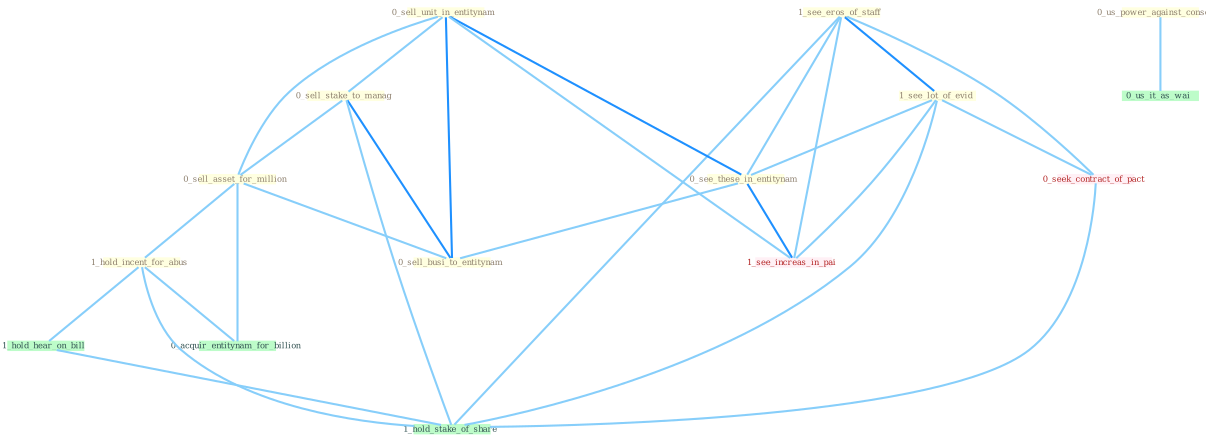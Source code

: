 Graph G{ 
    node
    [shape=polygon,style=filled,width=.5,height=.06,color="#BDFCC9",fixedsize=true,fontsize=4,
    fontcolor="#2f4f4f"];
    {node
    [color="#ffffe0", fontcolor="#8b7d6b"] "1_see_eros_of_staff " "0_sell_unit_in_entitynam " "0_sell_stake_to_manag " "0_sell_asset_for_million " "1_see_lot_of_evid " "1_hold_incent_for_abus " "0_us_power_against_conserv " "0_see_these_in_entitynam " "0_sell_busi_to_entitynam "}
{node [color="#fff0f5", fontcolor="#b22222"] "0_seek_contract_of_pact " "1_see_increas_in_pai "}
edge [color="#B0E2FF"];

	"1_see_eros_of_staff " -- "1_see_lot_of_evid " [w="2", color="#1e90ff" , len=0.8];
	"1_see_eros_of_staff " -- "0_see_these_in_entitynam " [w="1", color="#87cefa" ];
	"1_see_eros_of_staff " -- "0_seek_contract_of_pact " [w="1", color="#87cefa" ];
	"1_see_eros_of_staff " -- "1_see_increas_in_pai " [w="1", color="#87cefa" ];
	"1_see_eros_of_staff " -- "1_hold_stake_of_share " [w="1", color="#87cefa" ];
	"0_sell_unit_in_entitynam " -- "0_sell_stake_to_manag " [w="1", color="#87cefa" ];
	"0_sell_unit_in_entitynam " -- "0_sell_asset_for_million " [w="1", color="#87cefa" ];
	"0_sell_unit_in_entitynam " -- "0_see_these_in_entitynam " [w="2", color="#1e90ff" , len=0.8];
	"0_sell_unit_in_entitynam " -- "0_sell_busi_to_entitynam " [w="2", color="#1e90ff" , len=0.8];
	"0_sell_unit_in_entitynam " -- "1_see_increas_in_pai " [w="1", color="#87cefa" ];
	"0_sell_stake_to_manag " -- "0_sell_asset_for_million " [w="1", color="#87cefa" ];
	"0_sell_stake_to_manag " -- "0_sell_busi_to_entitynam " [w="2", color="#1e90ff" , len=0.8];
	"0_sell_stake_to_manag " -- "1_hold_stake_of_share " [w="1", color="#87cefa" ];
	"0_sell_asset_for_million " -- "1_hold_incent_for_abus " [w="1", color="#87cefa" ];
	"0_sell_asset_for_million " -- "0_sell_busi_to_entitynam " [w="1", color="#87cefa" ];
	"0_sell_asset_for_million " -- "0_acquir_entitynam_for_billion " [w="1", color="#87cefa" ];
	"1_see_lot_of_evid " -- "0_see_these_in_entitynam " [w="1", color="#87cefa" ];
	"1_see_lot_of_evid " -- "0_seek_contract_of_pact " [w="1", color="#87cefa" ];
	"1_see_lot_of_evid " -- "1_see_increas_in_pai " [w="1", color="#87cefa" ];
	"1_see_lot_of_evid " -- "1_hold_stake_of_share " [w="1", color="#87cefa" ];
	"1_hold_incent_for_abus " -- "0_acquir_entitynam_for_billion " [w="1", color="#87cefa" ];
	"1_hold_incent_for_abus " -- "1_hold_hear_on_bill " [w="1", color="#87cefa" ];
	"1_hold_incent_for_abus " -- "1_hold_stake_of_share " [w="1", color="#87cefa" ];
	"0_us_power_against_conserv " -- "0_us_it_as_wai " [w="1", color="#87cefa" ];
	"0_see_these_in_entitynam " -- "0_sell_busi_to_entitynam " [w="1", color="#87cefa" ];
	"0_see_these_in_entitynam " -- "1_see_increas_in_pai " [w="2", color="#1e90ff" , len=0.8];
	"0_seek_contract_of_pact " -- "1_hold_stake_of_share " [w="1", color="#87cefa" ];
	"1_hold_hear_on_bill " -- "1_hold_stake_of_share " [w="1", color="#87cefa" ];
}